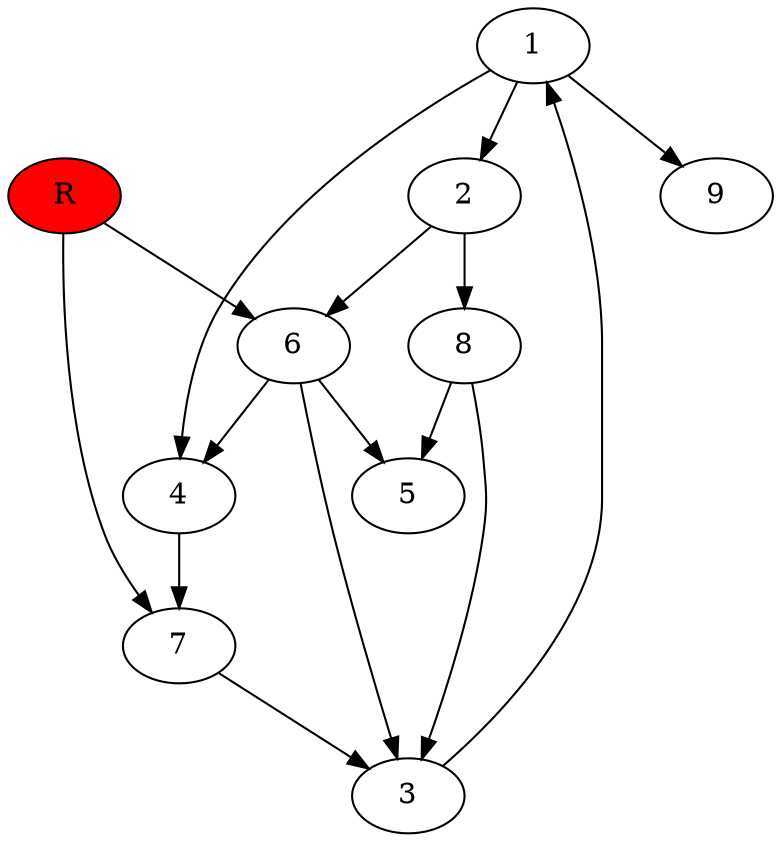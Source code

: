 digraph prb44792 {
	1
	2
	3
	4
	5
	6
	7
	8
	R [fillcolor="#ff0000" style=filled]
	1 -> 2
	1 -> 4
	1 -> 9
	2 -> 6
	2 -> 8
	3 -> 1
	4 -> 7
	6 -> 3
	6 -> 4
	6 -> 5
	7 -> 3
	8 -> 3
	8 -> 5
	R -> 6
	R -> 7
}
